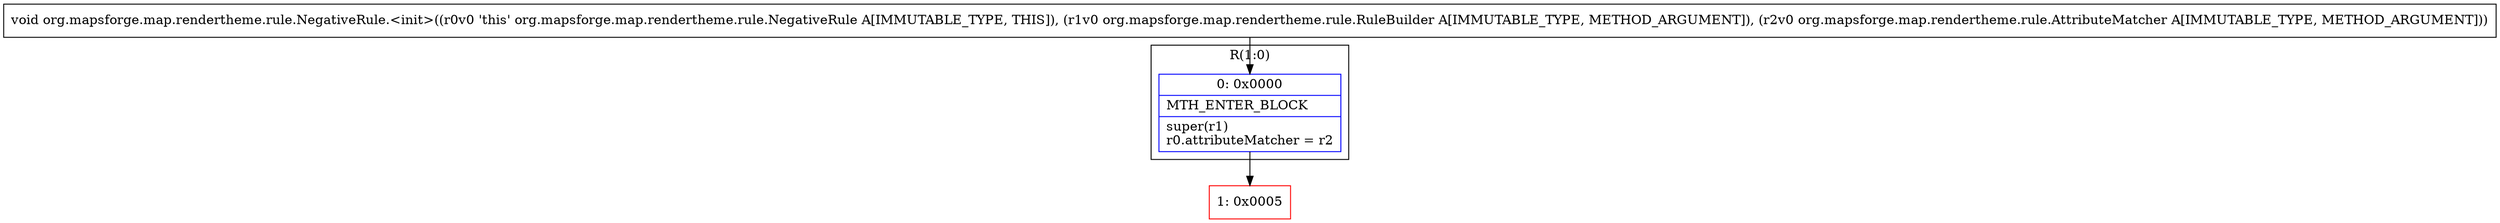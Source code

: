 digraph "CFG fororg.mapsforge.map.rendertheme.rule.NegativeRule.\<init\>(Lorg\/mapsforge\/map\/rendertheme\/rule\/RuleBuilder;Lorg\/mapsforge\/map\/rendertheme\/rule\/AttributeMatcher;)V" {
subgraph cluster_Region_331847468 {
label = "R(1:0)";
node [shape=record,color=blue];
Node_0 [shape=record,label="{0\:\ 0x0000|MTH_ENTER_BLOCK\l|super(r1)\lr0.attributeMatcher = r2\l}"];
}
Node_1 [shape=record,color=red,label="{1\:\ 0x0005}"];
MethodNode[shape=record,label="{void org.mapsforge.map.rendertheme.rule.NegativeRule.\<init\>((r0v0 'this' org.mapsforge.map.rendertheme.rule.NegativeRule A[IMMUTABLE_TYPE, THIS]), (r1v0 org.mapsforge.map.rendertheme.rule.RuleBuilder A[IMMUTABLE_TYPE, METHOD_ARGUMENT]), (r2v0 org.mapsforge.map.rendertheme.rule.AttributeMatcher A[IMMUTABLE_TYPE, METHOD_ARGUMENT])) }"];
MethodNode -> Node_0;
Node_0 -> Node_1;
}

